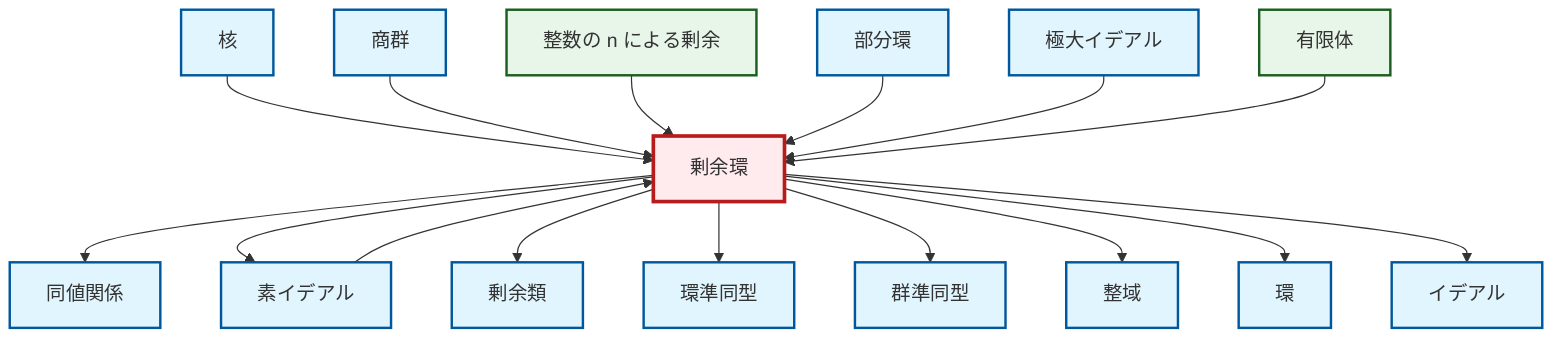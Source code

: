 graph TD
    classDef definition fill:#e1f5fe,stroke:#01579b,stroke-width:2px
    classDef theorem fill:#f3e5f5,stroke:#4a148c,stroke-width:2px
    classDef axiom fill:#fff3e0,stroke:#e65100,stroke-width:2px
    classDef example fill:#e8f5e9,stroke:#1b5e20,stroke-width:2px
    classDef current fill:#ffebee,stroke:#b71c1c,stroke-width:3px
    def-kernel["核"]:::definition
    def-ring["環"]:::definition
    def-ideal["イデアル"]:::definition
    def-maximal-ideal["極大イデアル"]:::definition
    def-quotient-group["商群"]:::definition
    def-integral-domain["整域"]:::definition
    ex-finite-field["有限体"]:::example
    def-homomorphism["群準同型"]:::definition
    ex-quotient-integers-mod-n["整数の n による剰余"]:::example
    def-ring-homomorphism["環準同型"]:::definition
    def-equivalence-relation["同値関係"]:::definition
    def-quotient-ring["剰余環"]:::definition
    def-subring["部分環"]:::definition
    def-prime-ideal["素イデアル"]:::definition
    def-coset["剰余類"]:::definition
    def-kernel --> def-quotient-ring
    def-quotient-ring --> def-equivalence-relation
    def-quotient-ring --> def-prime-ideal
    def-quotient-ring --> def-coset
    def-quotient-ring --> def-ring-homomorphism
    def-quotient-group --> def-quotient-ring
    def-quotient-ring --> def-homomorphism
    ex-quotient-integers-mod-n --> def-quotient-ring
    def-quotient-ring --> def-integral-domain
    def-subring --> def-quotient-ring
    def-prime-ideal --> def-quotient-ring
    def-maximal-ideal --> def-quotient-ring
    def-quotient-ring --> def-ring
    def-quotient-ring --> def-ideal
    ex-finite-field --> def-quotient-ring
    class def-quotient-ring current